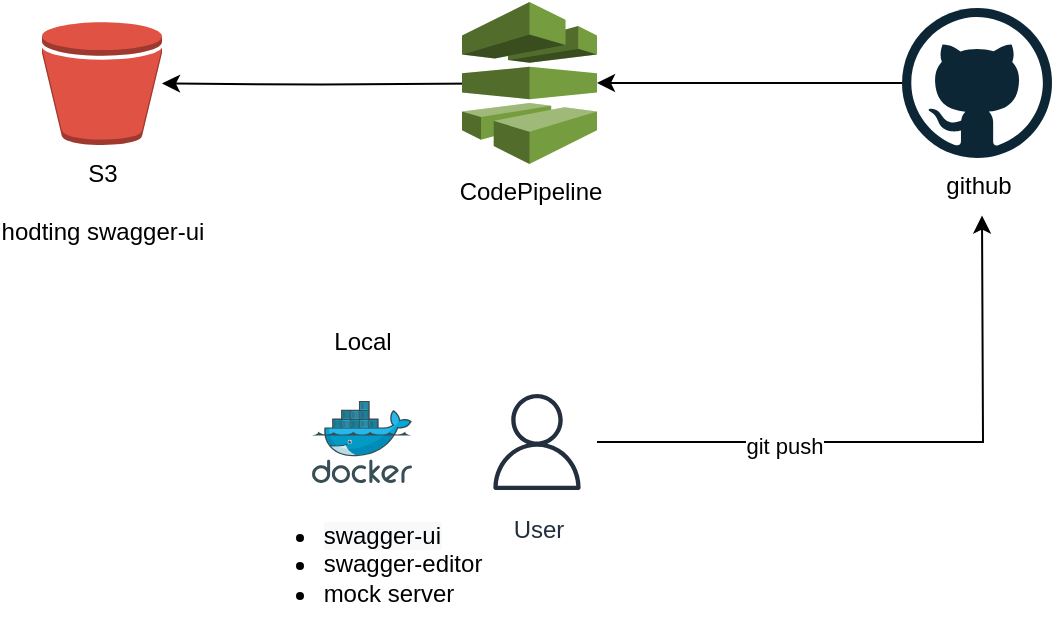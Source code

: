 <mxfile version="13.2.4" type="device"><diagram id="_X8ZuVhHGiqlCIBo8UX6" name="Page-1"><mxGraphModel dx="1426" dy="860" grid="1" gridSize="10" guides="1" tooltips="1" connect="1" arrows="1" fold="1" page="1" pageScale="1" pageWidth="2336" pageHeight="1654" math="0" shadow="0"><root><mxCell id="0"/><mxCell id="1" parent="0"/><mxCell id="Hn0IT2zQCKLExCbfU4RO-1" value="S3&lt;br&gt;&lt;br&gt;hodting swagger-ui" style="outlineConnect=0;dashed=0;verticalLabelPosition=bottom;verticalAlign=top;align=center;html=1;shape=mxgraph.aws3.bucket;fillColor=#E05243;gradientColor=none;" parent="1" vertex="1"><mxGeometry x="200" y="210" width="60" height="61.5" as="geometry"/></mxCell><mxCell id="Hn0IT2zQCKLExCbfU4RO-2" style="edgeStyle=orthogonalEdgeStyle;rounded=0;orthogonalLoop=1;jettySize=auto;html=1;" parent="1" source="Hn0IT2zQCKLExCbfU4RO-9" edge="1"><mxGeometry relative="1" as="geometry"><mxPoint x="670" y="306.75" as="targetPoint"/></mxGeometry></mxCell><mxCell id="yfcD3LXHB7Xl5owcIVRT-2" value="git push" style="edgeLabel;html=1;align=center;verticalAlign=middle;resizable=0;points=[];" vertex="1" connectable="0" parent="Hn0IT2zQCKLExCbfU4RO-2"><mxGeometry x="-0.394" y="-2" relative="1" as="geometry"><mxPoint as="offset"/></mxGeometry></mxCell><mxCell id="Hn0IT2zQCKLExCbfU4RO-4" style="edgeStyle=orthogonalEdgeStyle;rounded=0;orthogonalLoop=1;jettySize=auto;html=1;entryX=1;entryY=0.5;entryDx=0;entryDy=0;entryPerimeter=0;" parent="1" source="Hn0IT2zQCKLExCbfU4RO-5" target="Hn0IT2zQCKLExCbfU4RO-12" edge="1"><mxGeometry relative="1" as="geometry"/></mxCell><mxCell id="Hn0IT2zQCKLExCbfU4RO-5" value="github" style="dashed=0;outlineConnect=0;html=1;align=center;labelPosition=center;verticalLabelPosition=bottom;verticalAlign=top;shape=mxgraph.weblogos.github" parent="1" vertex="1"><mxGeometry x="630" y="203" width="75" height="75" as="geometry"/></mxCell><mxCell id="Hn0IT2zQCKLExCbfU4RO-9" value="User" style="outlineConnect=0;fontColor=#232F3E;gradientColor=none;strokeColor=#232F3E;fillColor=#ffffff;dashed=0;verticalLabelPosition=bottom;verticalAlign=top;align=center;html=1;fontSize=12;fontStyle=0;aspect=fixed;shape=mxgraph.aws4.resourceIcon;resIcon=mxgraph.aws4.user;" parent="1" vertex="1"><mxGeometry x="417.5" y="390" width="60" height="60" as="geometry"/></mxCell><mxCell id="Hn0IT2zQCKLExCbfU4RO-10" value="&lt;div style=&quot;text-align: left&quot;&gt;&lt;ul&gt;&lt;li&gt;&lt;span style=&quot;background-color: rgb(248 , 249 , 250)&quot;&gt;swagger-ui&lt;/span&gt;&lt;/li&gt;&lt;li&gt;&lt;span style=&quot;background-color: rgb(248 , 249 , 250)&quot;&gt;&lt;div style=&quot;text-align: left&quot;&gt;swagger-editor&lt;/div&gt;&lt;/span&gt;&lt;/li&gt;&lt;li&gt;&lt;span style=&quot;background-color: rgb(248 , 249 , 250)&quot;&gt;&lt;div style=&quot;text-align: left&quot;&gt;mock server&lt;/div&gt;&lt;/span&gt;&lt;/li&gt;&lt;/ul&gt;&lt;/div&gt;" style="aspect=fixed;html=1;points=[];align=center;image;fontSize=12;image=img/lib/mscae/Docker.svg;" parent="1" vertex="1"><mxGeometry x="335" y="399.5" width="50" height="41" as="geometry"/></mxCell><mxCell id="Hn0IT2zQCKLExCbfU4RO-11" style="edgeStyle=orthogonalEdgeStyle;rounded=0;orthogonalLoop=1;jettySize=auto;html=1;" parent="1" target="Hn0IT2zQCKLExCbfU4RO-1" edge="1"><mxGeometry relative="1" as="geometry"><mxPoint x="420" y="240.8" as="sourcePoint"/></mxGeometry></mxCell><mxCell id="Hn0IT2zQCKLExCbfU4RO-12" value="CodePipeline" style="outlineConnect=0;dashed=0;verticalLabelPosition=bottom;verticalAlign=top;align=center;html=1;shape=mxgraph.aws3.codepipeline;fillColor=#759C3E;gradientColor=none;" parent="1" vertex="1"><mxGeometry x="410" y="200" width="67.5" height="81" as="geometry"/></mxCell><mxCell id="yfcD3LXHB7Xl5owcIVRT-16" value="Local" style="text;html=1;align=center;verticalAlign=middle;resizable=0;points=[];autosize=1;" vertex="1" parent="1"><mxGeometry x="340" y="360" width="40" height="20" as="geometry"/></mxCell></root></mxGraphModel></diagram></mxfile>